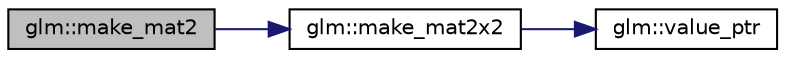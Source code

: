 digraph "glm::make_mat2"
{
  edge [fontname="Helvetica",fontsize="10",labelfontname="Helvetica",labelfontsize="10"];
  node [fontname="Helvetica",fontsize="10",shape=record];
  rankdir="LR";
  Node1 [label="glm::make_mat2",height=0.2,width=0.4,color="black", fillcolor="grey75", style="filled", fontcolor="black"];
  Node1 -> Node2 [color="midnightblue",fontsize="10",style="solid",fontname="Helvetica"];
  Node2 [label="glm::make_mat2x2",height=0.2,width=0.4,color="black", fillcolor="white", style="filled",URL="$group__gtc__type__ptr.html#ga1d0007368a23e89e4a0efcda06c1fa27"];
  Node2 -> Node3 [color="midnightblue",fontsize="10",style="solid",fontname="Helvetica"];
  Node3 [label="glm::value_ptr",height=0.2,width=0.4,color="black", fillcolor="white", style="filled",URL="$group__gtc__type__ptr.html#gae821d2d76715dfe8eb4a9c7eac845dc4"];
}
